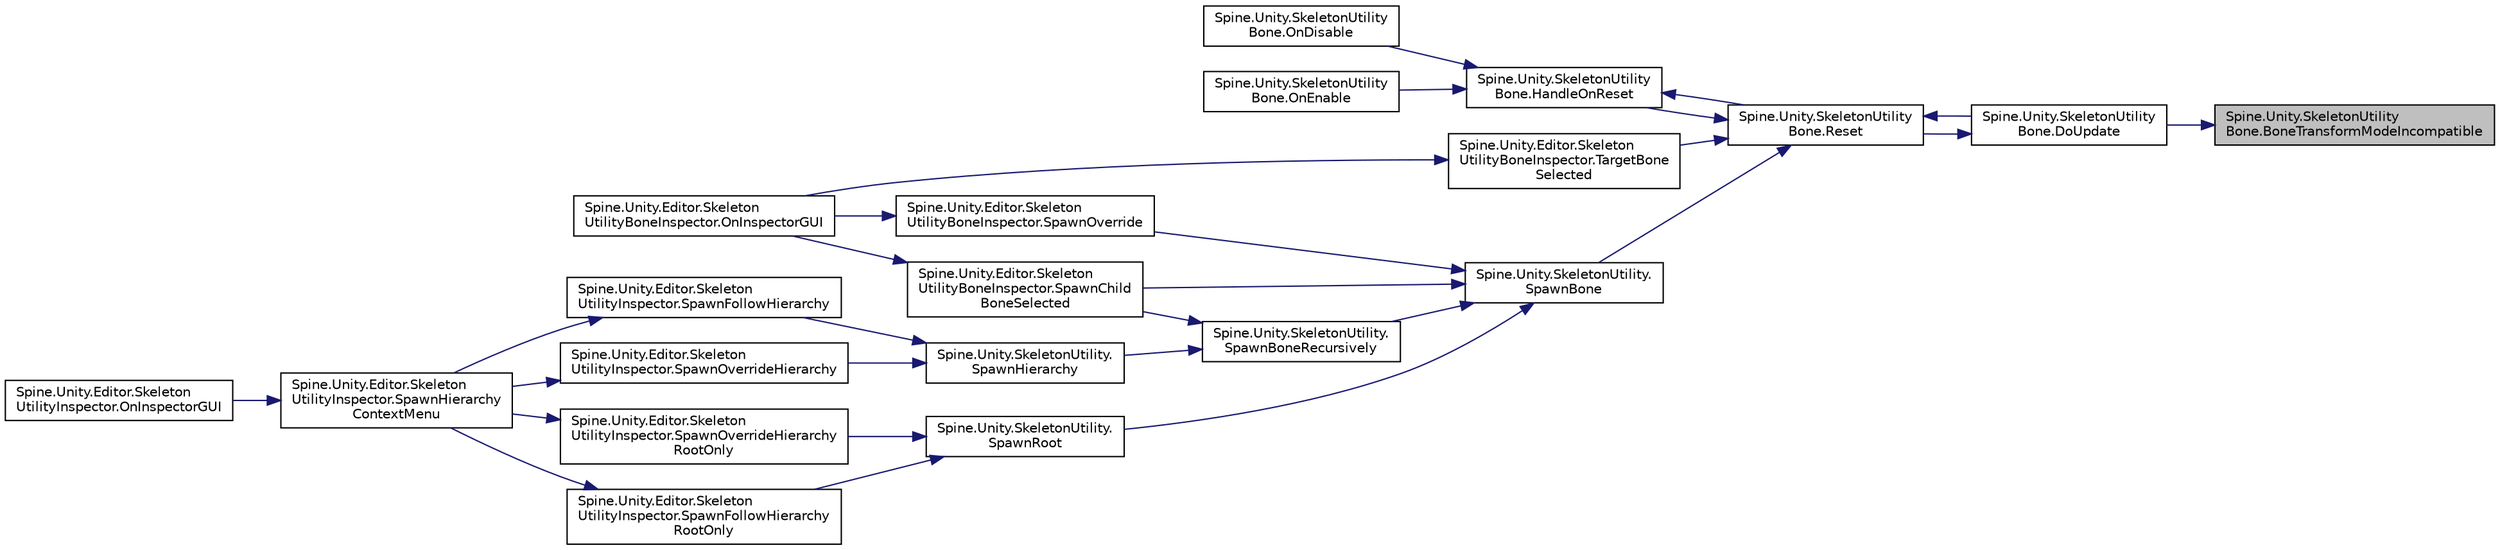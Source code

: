 digraph "Spine.Unity.SkeletonUtilityBone.BoneTransformModeIncompatible"
{
 // LATEX_PDF_SIZE
  edge [fontname="Helvetica",fontsize="10",labelfontname="Helvetica",labelfontsize="10"];
  node [fontname="Helvetica",fontsize="10",shape=record];
  rankdir="RL";
  Node1 [label="Spine.Unity.SkeletonUtility\lBone.BoneTransformModeIncompatible",height=0.2,width=0.4,color="black", fillcolor="grey75", style="filled", fontcolor="black",tooltip=" "];
  Node1 -> Node2 [dir="back",color="midnightblue",fontsize="10",style="solid"];
  Node2 [label="Spine.Unity.SkeletonUtility\lBone.DoUpdate",height=0.2,width=0.4,color="black", fillcolor="white", style="filled",URL="$class_spine_1_1_unity_1_1_skeleton_utility_bone.html#a727d80d5937dbf167f0fc4b92f7c83bc",tooltip=" "];
  Node2 -> Node3 [dir="back",color="midnightblue",fontsize="10",style="solid"];
  Node3 [label="Spine.Unity.SkeletonUtility\lBone.Reset",height=0.2,width=0.4,color="black", fillcolor="white", style="filled",URL="$class_spine_1_1_unity_1_1_skeleton_utility_bone.html#a14a1a7281090d09bc769a940d4f693c4",tooltip=" "];
  Node3 -> Node2 [dir="back",color="midnightblue",fontsize="10",style="solid"];
  Node3 -> Node4 [dir="back",color="midnightblue",fontsize="10",style="solid"];
  Node4 [label="Spine.Unity.SkeletonUtility\lBone.HandleOnReset",height=0.2,width=0.4,color="black", fillcolor="white", style="filled",URL="$class_spine_1_1_unity_1_1_skeleton_utility_bone.html#a8807d55e246a6e212449c510c16a397c",tooltip=" "];
  Node4 -> Node5 [dir="back",color="midnightblue",fontsize="10",style="solid"];
  Node5 [label="Spine.Unity.SkeletonUtility\lBone.OnDisable",height=0.2,width=0.4,color="black", fillcolor="white", style="filled",URL="$class_spine_1_1_unity_1_1_skeleton_utility_bone.html#ab084f9691147c32e2f6a8f00cf64991d",tooltip=" "];
  Node4 -> Node6 [dir="back",color="midnightblue",fontsize="10",style="solid"];
  Node6 [label="Spine.Unity.SkeletonUtility\lBone.OnEnable",height=0.2,width=0.4,color="black", fillcolor="white", style="filled",URL="$class_spine_1_1_unity_1_1_skeleton_utility_bone.html#ae79e87b401cd972538a7d4cd1689fca5",tooltip=" "];
  Node4 -> Node3 [dir="back",color="midnightblue",fontsize="10",style="solid"];
  Node3 -> Node7 [dir="back",color="midnightblue",fontsize="10",style="solid"];
  Node7 [label="Spine.Unity.SkeletonUtility.\lSpawnBone",height=0.2,width=0.4,color="black", fillcolor="white", style="filled",URL="$class_spine_1_1_unity_1_1_skeleton_utility.html#a66d2098df30148e5c5e592f1de9bc414",tooltip=" "];
  Node7 -> Node8 [dir="back",color="midnightblue",fontsize="10",style="solid"];
  Node8 [label="Spine.Unity.SkeletonUtility.\lSpawnBoneRecursively",height=0.2,width=0.4,color="black", fillcolor="white", style="filled",URL="$class_spine_1_1_unity_1_1_skeleton_utility.html#af1451cab18afafebe62cace739cf4186",tooltip=" "];
  Node8 -> Node9 [dir="back",color="midnightblue",fontsize="10",style="solid"];
  Node9 [label="Spine.Unity.Editor.Skeleton\lUtilityBoneInspector.SpawnChild\lBoneSelected",height=0.2,width=0.4,color="black", fillcolor="white", style="filled",URL="$class_spine_1_1_unity_1_1_editor_1_1_skeleton_utility_bone_inspector.html#a500c94658e3589779e47f7cdc35cbc13",tooltip=" "];
  Node9 -> Node10 [dir="back",color="midnightblue",fontsize="10",style="solid"];
  Node10 [label="Spine.Unity.Editor.Skeleton\lUtilityBoneInspector.OnInspectorGUI",height=0.2,width=0.4,color="black", fillcolor="white", style="filled",URL="$class_spine_1_1_unity_1_1_editor_1_1_skeleton_utility_bone_inspector.html#a19b126b947d171f662d3a49b0ef67ecd",tooltip=" "];
  Node8 -> Node11 [dir="back",color="midnightblue",fontsize="10",style="solid"];
  Node11 [label="Spine.Unity.SkeletonUtility.\lSpawnHierarchy",height=0.2,width=0.4,color="black", fillcolor="white", style="filled",URL="$class_spine_1_1_unity_1_1_skeleton_utility.html#aca7429047790d57b9da23180484224c7",tooltip=" "];
  Node11 -> Node12 [dir="back",color="midnightblue",fontsize="10",style="solid"];
  Node12 [label="Spine.Unity.Editor.Skeleton\lUtilityInspector.SpawnFollowHierarchy",height=0.2,width=0.4,color="black", fillcolor="white", style="filled",URL="$class_spine_1_1_unity_1_1_editor_1_1_skeleton_utility_inspector.html#a92860705b113a15e7dad148fd33ebd48",tooltip=" "];
  Node12 -> Node13 [dir="back",color="midnightblue",fontsize="10",style="solid"];
  Node13 [label="Spine.Unity.Editor.Skeleton\lUtilityInspector.SpawnHierarchy\lContextMenu",height=0.2,width=0.4,color="black", fillcolor="white", style="filled",URL="$class_spine_1_1_unity_1_1_editor_1_1_skeleton_utility_inspector.html#ac788bccb16956f14571306f3f4dfc13d",tooltip=" "];
  Node13 -> Node14 [dir="back",color="midnightblue",fontsize="10",style="solid"];
  Node14 [label="Spine.Unity.Editor.Skeleton\lUtilityInspector.OnInspectorGUI",height=0.2,width=0.4,color="black", fillcolor="white", style="filled",URL="$class_spine_1_1_unity_1_1_editor_1_1_skeleton_utility_inspector.html#a6f52ece3c7e4f67f2e25c41b40adba3f",tooltip=" "];
  Node11 -> Node15 [dir="back",color="midnightblue",fontsize="10",style="solid"];
  Node15 [label="Spine.Unity.Editor.Skeleton\lUtilityInspector.SpawnOverrideHierarchy",height=0.2,width=0.4,color="black", fillcolor="white", style="filled",URL="$class_spine_1_1_unity_1_1_editor_1_1_skeleton_utility_inspector.html#a2708a1e7073263a0c030b8bcaa40638c",tooltip=" "];
  Node15 -> Node13 [dir="back",color="midnightblue",fontsize="10",style="solid"];
  Node7 -> Node9 [dir="back",color="midnightblue",fontsize="10",style="solid"];
  Node7 -> Node16 [dir="back",color="midnightblue",fontsize="10",style="solid"];
  Node16 [label="Spine.Unity.Editor.Skeleton\lUtilityBoneInspector.SpawnOverride",height=0.2,width=0.4,color="black", fillcolor="white", style="filled",URL="$class_spine_1_1_unity_1_1_editor_1_1_skeleton_utility_bone_inspector.html#a03229f9b0e29583adf4d52c3b586a84b",tooltip=" "];
  Node16 -> Node10 [dir="back",color="midnightblue",fontsize="10",style="solid"];
  Node7 -> Node17 [dir="back",color="midnightblue",fontsize="10",style="solid"];
  Node17 [label="Spine.Unity.SkeletonUtility.\lSpawnRoot",height=0.2,width=0.4,color="black", fillcolor="white", style="filled",URL="$class_spine_1_1_unity_1_1_skeleton_utility.html#a0f885c2a30cd961443484ca28ec77701",tooltip=" "];
  Node17 -> Node18 [dir="back",color="midnightblue",fontsize="10",style="solid"];
  Node18 [label="Spine.Unity.Editor.Skeleton\lUtilityInspector.SpawnFollowHierarchy\lRootOnly",height=0.2,width=0.4,color="black", fillcolor="white", style="filled",URL="$class_spine_1_1_unity_1_1_editor_1_1_skeleton_utility_inspector.html#a1a639c83e8127cd48223f24076c880bb",tooltip=" "];
  Node18 -> Node13 [dir="back",color="midnightblue",fontsize="10",style="solid"];
  Node17 -> Node19 [dir="back",color="midnightblue",fontsize="10",style="solid"];
  Node19 [label="Spine.Unity.Editor.Skeleton\lUtilityInspector.SpawnOverrideHierarchy\lRootOnly",height=0.2,width=0.4,color="black", fillcolor="white", style="filled",URL="$class_spine_1_1_unity_1_1_editor_1_1_skeleton_utility_inspector.html#a461c26edb5aa51272b5c7d0b0af02bf4",tooltip=" "];
  Node19 -> Node13 [dir="back",color="midnightblue",fontsize="10",style="solid"];
  Node3 -> Node20 [dir="back",color="midnightblue",fontsize="10",style="solid"];
  Node20 [label="Spine.Unity.Editor.Skeleton\lUtilityBoneInspector.TargetBone\lSelected",height=0.2,width=0.4,color="black", fillcolor="white", style="filled",URL="$class_spine_1_1_unity_1_1_editor_1_1_skeleton_utility_bone_inspector.html#a8dceb885fc4671176c5d64f091cdc76b",tooltip=" "];
  Node20 -> Node10 [dir="back",color="midnightblue",fontsize="10",style="solid"];
}
